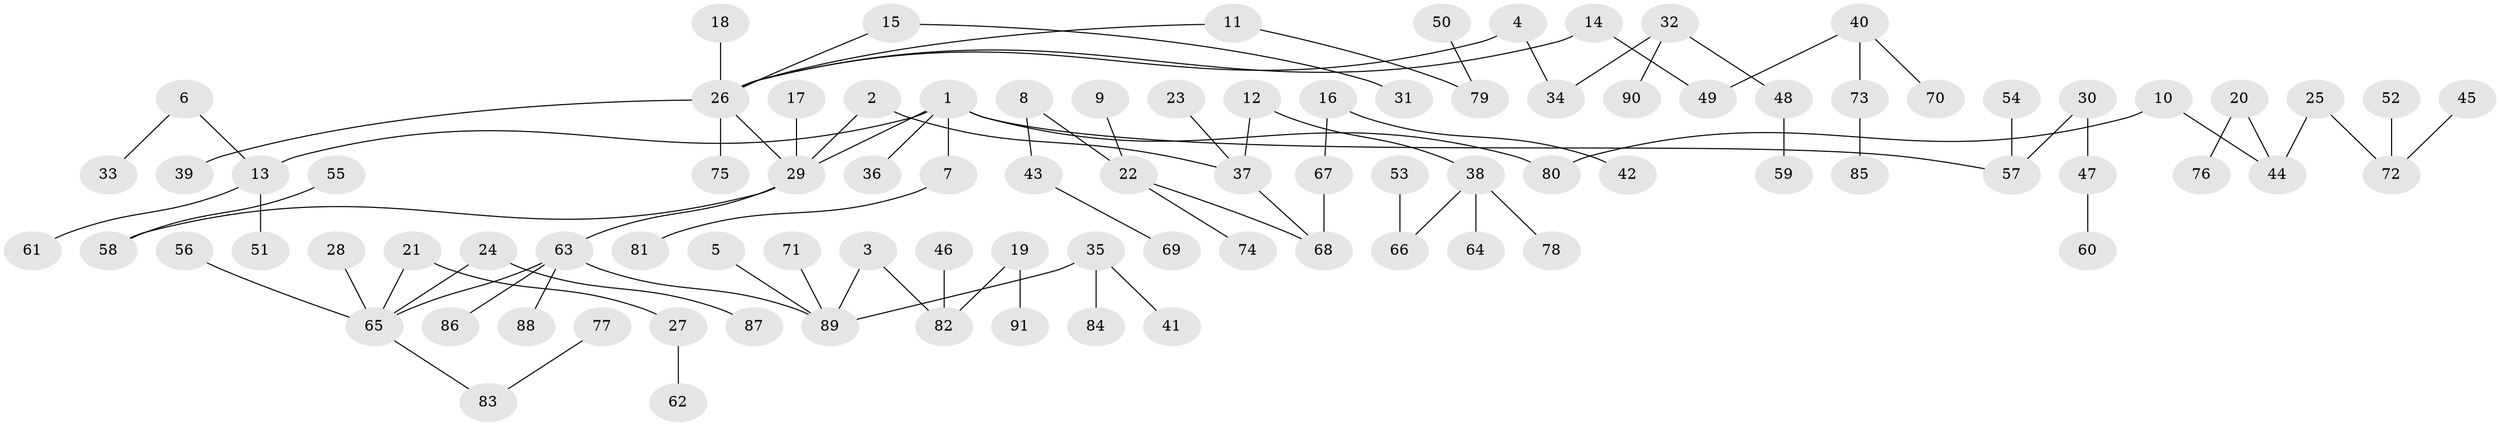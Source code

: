 // original degree distribution, {6: 0.027210884353741496, 2: 0.29931972789115646, 9: 0.006802721088435374, 5: 0.02040816326530612, 3: 0.11564625850340136, 4: 0.047619047619047616, 1: 0.47619047619047616, 7: 0.006802721088435374}
// Generated by graph-tools (version 1.1) at 2025/37/03/04/25 23:37:24]
// undirected, 91 vertices, 90 edges
graph export_dot {
  node [color=gray90,style=filled];
  1;
  2;
  3;
  4;
  5;
  6;
  7;
  8;
  9;
  10;
  11;
  12;
  13;
  14;
  15;
  16;
  17;
  18;
  19;
  20;
  21;
  22;
  23;
  24;
  25;
  26;
  27;
  28;
  29;
  30;
  31;
  32;
  33;
  34;
  35;
  36;
  37;
  38;
  39;
  40;
  41;
  42;
  43;
  44;
  45;
  46;
  47;
  48;
  49;
  50;
  51;
  52;
  53;
  54;
  55;
  56;
  57;
  58;
  59;
  60;
  61;
  62;
  63;
  64;
  65;
  66;
  67;
  68;
  69;
  70;
  71;
  72;
  73;
  74;
  75;
  76;
  77;
  78;
  79;
  80;
  81;
  82;
  83;
  84;
  85;
  86;
  87;
  88;
  89;
  90;
  91;
  1 -- 7 [weight=1.0];
  1 -- 13 [weight=1.0];
  1 -- 29 [weight=1.0];
  1 -- 36 [weight=1.0];
  1 -- 57 [weight=1.0];
  1 -- 80 [weight=1.0];
  2 -- 29 [weight=1.0];
  2 -- 37 [weight=1.0];
  3 -- 82 [weight=1.0];
  3 -- 89 [weight=1.0];
  4 -- 26 [weight=1.0];
  4 -- 34 [weight=1.0];
  5 -- 89 [weight=1.0];
  6 -- 13 [weight=1.0];
  6 -- 33 [weight=1.0];
  7 -- 81 [weight=1.0];
  8 -- 22 [weight=1.0];
  8 -- 43 [weight=1.0];
  9 -- 22 [weight=1.0];
  10 -- 44 [weight=1.0];
  10 -- 80 [weight=1.0];
  11 -- 26 [weight=1.0];
  11 -- 79 [weight=1.0];
  12 -- 37 [weight=1.0];
  12 -- 38 [weight=1.0];
  13 -- 51 [weight=1.0];
  13 -- 61 [weight=1.0];
  14 -- 26 [weight=1.0];
  14 -- 49 [weight=1.0];
  15 -- 26 [weight=1.0];
  15 -- 31 [weight=1.0];
  16 -- 42 [weight=1.0];
  16 -- 67 [weight=1.0];
  17 -- 29 [weight=1.0];
  18 -- 26 [weight=1.0];
  19 -- 82 [weight=1.0];
  19 -- 91 [weight=1.0];
  20 -- 44 [weight=1.0];
  20 -- 76 [weight=1.0];
  21 -- 27 [weight=1.0];
  21 -- 65 [weight=1.0];
  22 -- 68 [weight=1.0];
  22 -- 74 [weight=1.0];
  23 -- 37 [weight=1.0];
  24 -- 65 [weight=1.0];
  24 -- 87 [weight=1.0];
  25 -- 44 [weight=1.0];
  25 -- 72 [weight=1.0];
  26 -- 29 [weight=1.0];
  26 -- 39 [weight=1.0];
  26 -- 75 [weight=1.0];
  27 -- 62 [weight=1.0];
  28 -- 65 [weight=1.0];
  29 -- 58 [weight=1.0];
  29 -- 63 [weight=1.0];
  30 -- 47 [weight=1.0];
  30 -- 57 [weight=1.0];
  32 -- 34 [weight=1.0];
  32 -- 48 [weight=1.0];
  32 -- 90 [weight=1.0];
  35 -- 41 [weight=1.0];
  35 -- 84 [weight=1.0];
  35 -- 89 [weight=1.0];
  37 -- 68 [weight=1.0];
  38 -- 64 [weight=1.0];
  38 -- 66 [weight=1.0];
  38 -- 78 [weight=1.0];
  40 -- 49 [weight=1.0];
  40 -- 70 [weight=1.0];
  40 -- 73 [weight=1.0];
  43 -- 69 [weight=1.0];
  45 -- 72 [weight=1.0];
  46 -- 82 [weight=1.0];
  47 -- 60 [weight=1.0];
  48 -- 59 [weight=1.0];
  50 -- 79 [weight=1.0];
  52 -- 72 [weight=1.0];
  53 -- 66 [weight=1.0];
  54 -- 57 [weight=1.0];
  55 -- 58 [weight=1.0];
  56 -- 65 [weight=1.0];
  63 -- 65 [weight=1.0];
  63 -- 86 [weight=1.0];
  63 -- 88 [weight=1.0];
  63 -- 89 [weight=1.0];
  65 -- 83 [weight=1.0];
  67 -- 68 [weight=1.0];
  71 -- 89 [weight=1.0];
  73 -- 85 [weight=1.0];
  77 -- 83 [weight=1.0];
}
